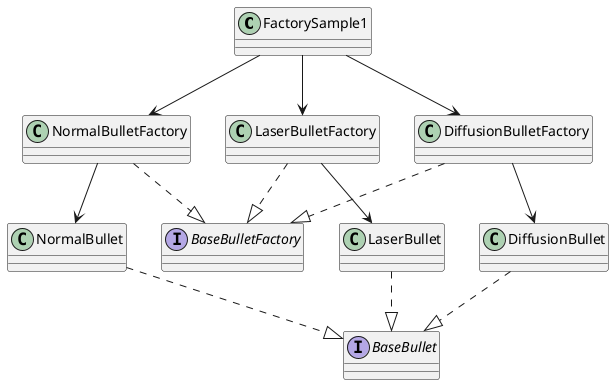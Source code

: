 @startuml
FactorySample1 --> NormalBulletFactory
FactorySample1 --> LaserBulletFactory
FactorySample1 --> DiffusionBulletFactory
NormalBulletFactory ..|> BaseBulletFactory
NormalBulletFactory --> NormalBullet
LaserBulletFactory ..|> BaseBulletFactory
LaserBulletFactory --> LaserBullet
DiffusionBulletFactory ..|> BaseBulletFactory
DiffusionBulletFactory --> DiffusionBullet
NormalBullet ..|> BaseBullet
LaserBullet ..|> BaseBullet
DiffusionBullet ..|> BaseBullet


class FactorySample1
interface BaseBulletFactory
interface BaseBullet
class NormalBulletFactory
class LaserBulletFactory
class DiffusionBulletFactory
class NormalBullet
class LaserBullet
class DiffusionBullet


@enduml